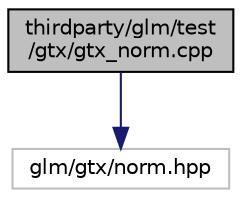 digraph "thirdparty/glm/test/gtx/gtx_norm.cpp"
{
  edge [fontname="Helvetica",fontsize="10",labelfontname="Helvetica",labelfontsize="10"];
  node [fontname="Helvetica",fontsize="10",shape=record];
  Node1 [label="thirdparty/glm/test\l/gtx/gtx_norm.cpp",height=0.2,width=0.4,color="black", fillcolor="grey75", style="filled", fontcolor="black"];
  Node1 -> Node2 [color="midnightblue",fontsize="10",style="solid",fontname="Helvetica"];
  Node2 [label="glm/gtx/norm.hpp",height=0.2,width=0.4,color="grey75", fillcolor="white", style="filled"];
}
